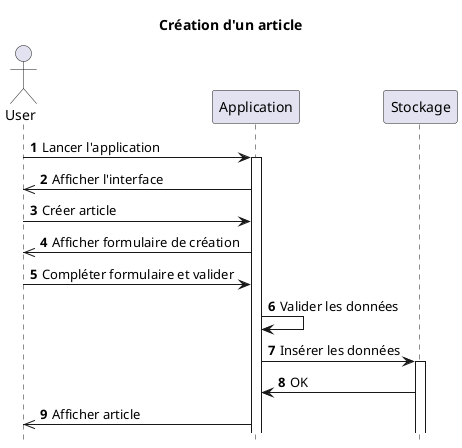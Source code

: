 @startuml

autonumber
hide footbox
title Création d'un article

actor User as U
participant Application as A
participant Stockage as B

U -> A ++: Lancer l'application
U <<- A: Afficher l'interface


U -> A: Créer article
U <<- A: Afficher formulaire de création
U -> A: Compléter formulaire et valider
A -> A: Valider les données
A -> B ++: Insérer les données
A <- B: OK
U <<- A: Afficher article

@enduml
